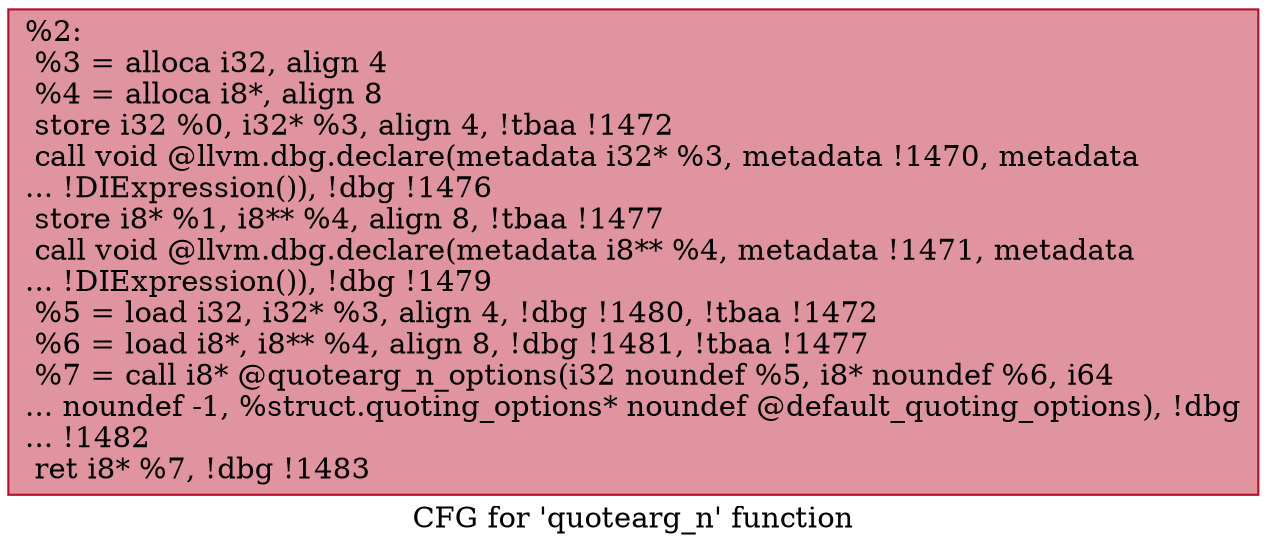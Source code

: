 digraph "CFG for 'quotearg_n' function" {
	label="CFG for 'quotearg_n' function";

	Node0x10ec720 [shape=record,color="#b70d28ff", style=filled, fillcolor="#b70d2870",label="{%2:\l  %3 = alloca i32, align 4\l  %4 = alloca i8*, align 8\l  store i32 %0, i32* %3, align 4, !tbaa !1472\l  call void @llvm.dbg.declare(metadata i32* %3, metadata !1470, metadata\l... !DIExpression()), !dbg !1476\l  store i8* %1, i8** %4, align 8, !tbaa !1477\l  call void @llvm.dbg.declare(metadata i8** %4, metadata !1471, metadata\l... !DIExpression()), !dbg !1479\l  %5 = load i32, i32* %3, align 4, !dbg !1480, !tbaa !1472\l  %6 = load i8*, i8** %4, align 8, !dbg !1481, !tbaa !1477\l  %7 = call i8* @quotearg_n_options(i32 noundef %5, i8* noundef %6, i64\l... noundef -1, %struct.quoting_options* noundef @default_quoting_options), !dbg\l... !1482\l  ret i8* %7, !dbg !1483\l}"];
}
